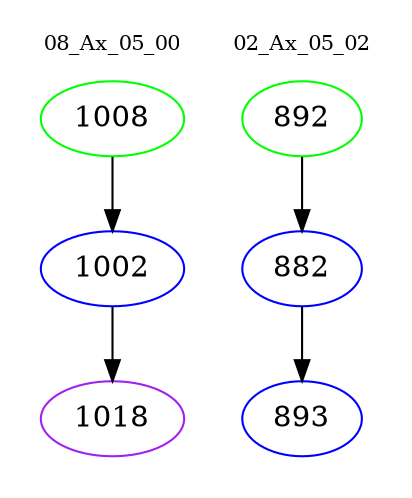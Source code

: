 digraph{
subgraph cluster_0 {
color = white
label = "08_Ax_05_00";
fontsize=10;
T0_1008 [label="1008", color="green"]
T0_1008 -> T0_1002 [color="black"]
T0_1002 [label="1002", color="blue"]
T0_1002 -> T0_1018 [color="black"]
T0_1018 [label="1018", color="purple"]
}
subgraph cluster_1 {
color = white
label = "02_Ax_05_02";
fontsize=10;
T1_892 [label="892", color="green"]
T1_892 -> T1_882 [color="black"]
T1_882 [label="882", color="blue"]
T1_882 -> T1_893 [color="black"]
T1_893 [label="893", color="blue"]
}
}
